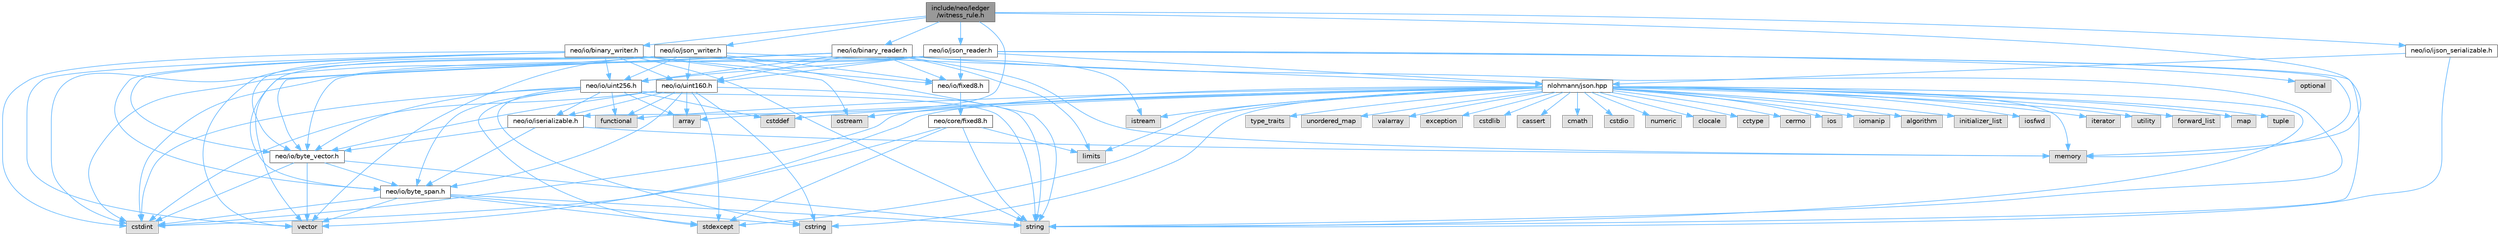 digraph "include/neo/ledger/witness_rule.h"
{
 // LATEX_PDF_SIZE
  bgcolor="transparent";
  edge [fontname=Helvetica,fontsize=10,labelfontname=Helvetica,labelfontsize=10];
  node [fontname=Helvetica,fontsize=10,shape=box,height=0.2,width=0.4];
  Node1 [id="Node000001",label="include/neo/ledger\l/witness_rule.h",height=0.2,width=0.4,color="gray40", fillcolor="grey60", style="filled", fontcolor="black",tooltip=" "];
  Node1 -> Node2 [id="edge118_Node000001_Node000002",color="steelblue1",style="solid",tooltip=" "];
  Node2 [id="Node000002",label="neo/io/binary_reader.h",height=0.2,width=0.4,color="grey40", fillcolor="white", style="filled",URL="$binary__reader_8h.html",tooltip=" "];
  Node2 -> Node3 [id="edge119_Node000002_Node000003",color="steelblue1",style="solid",tooltip=" "];
  Node3 [id="Node000003",label="neo/io/byte_vector.h",height=0.2,width=0.4,color="grey40", fillcolor="white", style="filled",URL="$io_2byte__vector_8h.html",tooltip=" "];
  Node3 -> Node4 [id="edge120_Node000003_Node000004",color="steelblue1",style="solid",tooltip=" "];
  Node4 [id="Node000004",label="neo/io/byte_span.h",height=0.2,width=0.4,color="grey40", fillcolor="white", style="filled",URL="$io_2byte__span_8h.html",tooltip=" "];
  Node4 -> Node5 [id="edge121_Node000004_Node000005",color="steelblue1",style="solid",tooltip=" "];
  Node5 [id="Node000005",label="cstdint",height=0.2,width=0.4,color="grey60", fillcolor="#E0E0E0", style="filled",tooltip=" "];
  Node4 -> Node6 [id="edge122_Node000004_Node000006",color="steelblue1",style="solid",tooltip=" "];
  Node6 [id="Node000006",label="cstring",height=0.2,width=0.4,color="grey60", fillcolor="#E0E0E0", style="filled",tooltip=" "];
  Node4 -> Node7 [id="edge123_Node000004_Node000007",color="steelblue1",style="solid",tooltip=" "];
  Node7 [id="Node000007",label="stdexcept",height=0.2,width=0.4,color="grey60", fillcolor="#E0E0E0", style="filled",tooltip=" "];
  Node4 -> Node8 [id="edge124_Node000004_Node000008",color="steelblue1",style="solid",tooltip=" "];
  Node8 [id="Node000008",label="string",height=0.2,width=0.4,color="grey60", fillcolor="#E0E0E0", style="filled",tooltip=" "];
  Node4 -> Node9 [id="edge125_Node000004_Node000009",color="steelblue1",style="solid",tooltip=" "];
  Node9 [id="Node000009",label="vector",height=0.2,width=0.4,color="grey60", fillcolor="#E0E0E0", style="filled",tooltip=" "];
  Node3 -> Node5 [id="edge126_Node000003_Node000005",color="steelblue1",style="solid",tooltip=" "];
  Node3 -> Node8 [id="edge127_Node000003_Node000008",color="steelblue1",style="solid",tooltip=" "];
  Node3 -> Node9 [id="edge128_Node000003_Node000009",color="steelblue1",style="solid",tooltip=" "];
  Node2 -> Node10 [id="edge129_Node000002_Node000010",color="steelblue1",style="solid",tooltip=" "];
  Node10 [id="Node000010",label="neo/io/fixed8.h",height=0.2,width=0.4,color="grey40", fillcolor="white", style="filled",URL="$io_2fixed8_8h.html",tooltip=" "];
  Node10 -> Node11 [id="edge130_Node000010_Node000011",color="steelblue1",style="solid",tooltip=" "];
  Node11 [id="Node000011",label="neo/core/fixed8.h",height=0.2,width=0.4,color="grey40", fillcolor="white", style="filled",URL="$core_2fixed8_8h.html",tooltip=" "];
  Node11 -> Node5 [id="edge131_Node000011_Node000005",color="steelblue1",style="solid",tooltip=" "];
  Node11 -> Node12 [id="edge132_Node000011_Node000012",color="steelblue1",style="solid",tooltip=" "];
  Node12 [id="Node000012",label="limits",height=0.2,width=0.4,color="grey60", fillcolor="#E0E0E0", style="filled",tooltip=" "];
  Node11 -> Node7 [id="edge133_Node000011_Node000007",color="steelblue1",style="solid",tooltip=" "];
  Node11 -> Node8 [id="edge134_Node000011_Node000008",color="steelblue1",style="solid",tooltip=" "];
  Node2 -> Node13 [id="edge135_Node000002_Node000013",color="steelblue1",style="solid",tooltip=" "];
  Node13 [id="Node000013",label="neo/io/uint160.h",height=0.2,width=0.4,color="grey40", fillcolor="white", style="filled",URL="$uint160_8h.html",tooltip=" "];
  Node13 -> Node4 [id="edge136_Node000013_Node000004",color="steelblue1",style="solid",tooltip=" "];
  Node13 -> Node3 [id="edge137_Node000013_Node000003",color="steelblue1",style="solid",tooltip=" "];
  Node13 -> Node14 [id="edge138_Node000013_Node000014",color="steelblue1",style="solid",tooltip=" "];
  Node14 [id="Node000014",label="neo/io/iserializable.h",height=0.2,width=0.4,color="grey40", fillcolor="white", style="filled",URL="$iserializable_8h.html",tooltip=" "];
  Node14 -> Node4 [id="edge139_Node000014_Node000004",color="steelblue1",style="solid",tooltip=" "];
  Node14 -> Node3 [id="edge140_Node000014_Node000003",color="steelblue1",style="solid",tooltip=" "];
  Node14 -> Node15 [id="edge141_Node000014_Node000015",color="steelblue1",style="solid",tooltip=" "];
  Node15 [id="Node000015",label="memory",height=0.2,width=0.4,color="grey60", fillcolor="#E0E0E0", style="filled",tooltip=" "];
  Node13 -> Node16 [id="edge142_Node000013_Node000016",color="steelblue1",style="solid",tooltip=" "];
  Node16 [id="Node000016",label="array",height=0.2,width=0.4,color="grey60", fillcolor="#E0E0E0", style="filled",tooltip=" "];
  Node13 -> Node5 [id="edge143_Node000013_Node000005",color="steelblue1",style="solid",tooltip=" "];
  Node13 -> Node6 [id="edge144_Node000013_Node000006",color="steelblue1",style="solid",tooltip=" "];
  Node13 -> Node17 [id="edge145_Node000013_Node000017",color="steelblue1",style="solid",tooltip=" "];
  Node17 [id="Node000017",label="functional",height=0.2,width=0.4,color="grey60", fillcolor="#E0E0E0", style="filled",tooltip=" "];
  Node13 -> Node7 [id="edge146_Node000013_Node000007",color="steelblue1",style="solid",tooltip=" "];
  Node13 -> Node8 [id="edge147_Node000013_Node000008",color="steelblue1",style="solid",tooltip=" "];
  Node2 -> Node18 [id="edge148_Node000002_Node000018",color="steelblue1",style="solid",tooltip=" "];
  Node18 [id="Node000018",label="neo/io/uint256.h",height=0.2,width=0.4,color="grey40", fillcolor="white", style="filled",URL="$uint256_8h.html",tooltip=" "];
  Node18 -> Node4 [id="edge149_Node000018_Node000004",color="steelblue1",style="solid",tooltip=" "];
  Node18 -> Node3 [id="edge150_Node000018_Node000003",color="steelblue1",style="solid",tooltip=" "];
  Node18 -> Node14 [id="edge151_Node000018_Node000014",color="steelblue1",style="solid",tooltip=" "];
  Node18 -> Node16 [id="edge152_Node000018_Node000016",color="steelblue1",style="solid",tooltip=" "];
  Node18 -> Node19 [id="edge153_Node000018_Node000019",color="steelblue1",style="solid",tooltip=" "];
  Node19 [id="Node000019",label="cstddef",height=0.2,width=0.4,color="grey60", fillcolor="#E0E0E0", style="filled",tooltip=" "];
  Node18 -> Node5 [id="edge154_Node000018_Node000005",color="steelblue1",style="solid",tooltip=" "];
  Node18 -> Node6 [id="edge155_Node000018_Node000006",color="steelblue1",style="solid",tooltip=" "];
  Node18 -> Node17 [id="edge156_Node000018_Node000017",color="steelblue1",style="solid",tooltip=" "];
  Node18 -> Node7 [id="edge157_Node000018_Node000007",color="steelblue1",style="solid",tooltip=" "];
  Node18 -> Node8 [id="edge158_Node000018_Node000008",color="steelblue1",style="solid",tooltip=" "];
  Node2 -> Node5 [id="edge159_Node000002_Node000005",color="steelblue1",style="solid",tooltip=" "];
  Node2 -> Node20 [id="edge160_Node000002_Node000020",color="steelblue1",style="solid",tooltip=" "];
  Node20 [id="Node000020",label="istream",height=0.2,width=0.4,color="grey60", fillcolor="#E0E0E0", style="filled",tooltip=" "];
  Node2 -> Node12 [id="edge161_Node000002_Node000012",color="steelblue1",style="solid",tooltip=" "];
  Node2 -> Node15 [id="edge162_Node000002_Node000015",color="steelblue1",style="solid",tooltip=" "];
  Node2 -> Node8 [id="edge163_Node000002_Node000008",color="steelblue1",style="solid",tooltip=" "];
  Node2 -> Node9 [id="edge164_Node000002_Node000009",color="steelblue1",style="solid",tooltip=" "];
  Node1 -> Node21 [id="edge165_Node000001_Node000021",color="steelblue1",style="solid",tooltip=" "];
  Node21 [id="Node000021",label="neo/io/binary_writer.h",height=0.2,width=0.4,color="grey40", fillcolor="white", style="filled",URL="$binary__writer_8h.html",tooltip=" "];
  Node21 -> Node4 [id="edge166_Node000021_Node000004",color="steelblue1",style="solid",tooltip=" "];
  Node21 -> Node3 [id="edge167_Node000021_Node000003",color="steelblue1",style="solid",tooltip=" "];
  Node21 -> Node10 [id="edge168_Node000021_Node000010",color="steelblue1",style="solid",tooltip=" "];
  Node21 -> Node13 [id="edge169_Node000021_Node000013",color="steelblue1",style="solid",tooltip=" "];
  Node21 -> Node18 [id="edge170_Node000021_Node000018",color="steelblue1",style="solid",tooltip=" "];
  Node21 -> Node5 [id="edge171_Node000021_Node000005",color="steelblue1",style="solid",tooltip=" "];
  Node21 -> Node22 [id="edge172_Node000021_Node000022",color="steelblue1",style="solid",tooltip=" "];
  Node22 [id="Node000022",label="ostream",height=0.2,width=0.4,color="grey60", fillcolor="#E0E0E0", style="filled",tooltip=" "];
  Node21 -> Node8 [id="edge173_Node000021_Node000008",color="steelblue1",style="solid",tooltip=" "];
  Node21 -> Node9 [id="edge174_Node000021_Node000009",color="steelblue1",style="solid",tooltip=" "];
  Node1 -> Node23 [id="edge175_Node000001_Node000023",color="steelblue1",style="solid",tooltip=" "];
  Node23 [id="Node000023",label="neo/io/ijson_serializable.h",height=0.2,width=0.4,color="grey40", fillcolor="white", style="filled",URL="$ijson__serializable_8h.html",tooltip=" "];
  Node23 -> Node24 [id="edge176_Node000023_Node000024",color="steelblue1",style="solid",tooltip=" "];
  Node24 [id="Node000024",label="nlohmann/json.hpp",height=0.2,width=0.4,color="grey40", fillcolor="white", style="filled",URL="$json_8hpp.html",tooltip=" "];
  Node24 -> Node25 [id="edge177_Node000024_Node000025",color="steelblue1",style="solid",tooltip=" "];
  Node25 [id="Node000025",label="algorithm",height=0.2,width=0.4,color="grey60", fillcolor="#E0E0E0", style="filled",tooltip=" "];
  Node24 -> Node19 [id="edge178_Node000024_Node000019",color="steelblue1",style="solid",tooltip=" "];
  Node24 -> Node17 [id="edge179_Node000024_Node000017",color="steelblue1",style="solid",tooltip=" "];
  Node24 -> Node26 [id="edge180_Node000024_Node000026",color="steelblue1",style="solid",tooltip=" "];
  Node26 [id="Node000026",label="initializer_list",height=0.2,width=0.4,color="grey60", fillcolor="#E0E0E0", style="filled",tooltip=" "];
  Node24 -> Node27 [id="edge181_Node000024_Node000027",color="steelblue1",style="solid",tooltip=" "];
  Node27 [id="Node000027",label="iosfwd",height=0.2,width=0.4,color="grey60", fillcolor="#E0E0E0", style="filled",tooltip=" "];
  Node24 -> Node28 [id="edge182_Node000024_Node000028",color="steelblue1",style="solid",tooltip=" "];
  Node28 [id="Node000028",label="iterator",height=0.2,width=0.4,color="grey60", fillcolor="#E0E0E0", style="filled",tooltip=" "];
  Node24 -> Node15 [id="edge183_Node000024_Node000015",color="steelblue1",style="solid",tooltip=" "];
  Node24 -> Node8 [id="edge184_Node000024_Node000008",color="steelblue1",style="solid",tooltip=" "];
  Node24 -> Node29 [id="edge185_Node000024_Node000029",color="steelblue1",style="solid",tooltip=" "];
  Node29 [id="Node000029",label="utility",height=0.2,width=0.4,color="grey60", fillcolor="#E0E0E0", style="filled",tooltip=" "];
  Node24 -> Node9 [id="edge186_Node000024_Node000009",color="steelblue1",style="solid",tooltip=" "];
  Node24 -> Node16 [id="edge187_Node000024_Node000016",color="steelblue1",style="solid",tooltip=" "];
  Node24 -> Node30 [id="edge188_Node000024_Node000030",color="steelblue1",style="solid",tooltip=" "];
  Node30 [id="Node000030",label="forward_list",height=0.2,width=0.4,color="grey60", fillcolor="#E0E0E0", style="filled",tooltip=" "];
  Node24 -> Node31 [id="edge189_Node000024_Node000031",color="steelblue1",style="solid",tooltip=" "];
  Node31 [id="Node000031",label="map",height=0.2,width=0.4,color="grey60", fillcolor="#E0E0E0", style="filled",tooltip=" "];
  Node24 -> Node32 [id="edge190_Node000024_Node000032",color="steelblue1",style="solid",tooltip=" "];
  Node32 [id="Node000032",label="tuple",height=0.2,width=0.4,color="grey60", fillcolor="#E0E0E0", style="filled",tooltip=" "];
  Node24 -> Node33 [id="edge191_Node000024_Node000033",color="steelblue1",style="solid",tooltip=" "];
  Node33 [id="Node000033",label="type_traits",height=0.2,width=0.4,color="grey60", fillcolor="#E0E0E0", style="filled",tooltip=" "];
  Node24 -> Node34 [id="edge192_Node000024_Node000034",color="steelblue1",style="solid",tooltip=" "];
  Node34 [id="Node000034",label="unordered_map",height=0.2,width=0.4,color="grey60", fillcolor="#E0E0E0", style="filled",tooltip=" "];
  Node24 -> Node35 [id="edge193_Node000024_Node000035",color="steelblue1",style="solid",tooltip=" "];
  Node35 [id="Node000035",label="valarray",height=0.2,width=0.4,color="grey60", fillcolor="#E0E0E0", style="filled",tooltip=" "];
  Node24 -> Node36 [id="edge194_Node000024_Node000036",color="steelblue1",style="solid",tooltip=" "];
  Node36 [id="Node000036",label="exception",height=0.2,width=0.4,color="grey60", fillcolor="#E0E0E0", style="filled",tooltip=" "];
  Node24 -> Node7 [id="edge195_Node000024_Node000007",color="steelblue1",style="solid",tooltip=" "];
  Node24 -> Node5 [id="edge196_Node000024_Node000005",color="steelblue1",style="solid",tooltip=" "];
  Node24 -> Node37 [id="edge197_Node000024_Node000037",color="steelblue1",style="solid",tooltip=" "];
  Node37 [id="Node000037",label="cstdlib",height=0.2,width=0.4,color="grey60", fillcolor="#E0E0E0", style="filled",tooltip=" "];
  Node24 -> Node38 [id="edge198_Node000024_Node000038",color="steelblue1",style="solid",tooltip=" "];
  Node38 [id="Node000038",label="cassert",height=0.2,width=0.4,color="grey60", fillcolor="#E0E0E0", style="filled",tooltip=" "];
  Node24 -> Node12 [id="edge199_Node000024_Node000012",color="steelblue1",style="solid",tooltip=" "];
  Node24 -> Node6 [id="edge200_Node000024_Node000006",color="steelblue1",style="solid",tooltip=" "];
  Node24 -> Node39 [id="edge201_Node000024_Node000039",color="steelblue1",style="solid",tooltip=" "];
  Node39 [id="Node000039",label="cmath",height=0.2,width=0.4,color="grey60", fillcolor="#E0E0E0", style="filled",tooltip=" "];
  Node24 -> Node40 [id="edge202_Node000024_Node000040",color="steelblue1",style="solid",tooltip=" "];
  Node40 [id="Node000040",label="cstdio",height=0.2,width=0.4,color="grey60", fillcolor="#E0E0E0", style="filled",tooltip=" "];
  Node24 -> Node41 [id="edge203_Node000024_Node000041",color="steelblue1",style="solid",tooltip=" "];
  Node41 [id="Node000041",label="numeric",height=0.2,width=0.4,color="grey60", fillcolor="#E0E0E0", style="filled",tooltip=" "];
  Node24 -> Node20 [id="edge204_Node000024_Node000020",color="steelblue1",style="solid",tooltip=" "];
  Node24 -> Node42 [id="edge205_Node000024_Node000042",color="steelblue1",style="solid",tooltip=" "];
  Node42 [id="Node000042",label="clocale",height=0.2,width=0.4,color="grey60", fillcolor="#E0E0E0", style="filled",tooltip=" "];
  Node24 -> Node43 [id="edge206_Node000024_Node000043",color="steelblue1",style="solid",tooltip=" "];
  Node43 [id="Node000043",label="cctype",height=0.2,width=0.4,color="grey60", fillcolor="#E0E0E0", style="filled",tooltip=" "];
  Node24 -> Node44 [id="edge207_Node000024_Node000044",color="steelblue1",style="solid",tooltip=" "];
  Node44 [id="Node000044",label="cerrno",height=0.2,width=0.4,color="grey60", fillcolor="#E0E0E0", style="filled",tooltip=" "];
  Node24 -> Node45 [id="edge208_Node000024_Node000045",color="steelblue1",style="solid",tooltip=" "];
  Node45 [id="Node000045",label="ios",height=0.2,width=0.4,color="grey60", fillcolor="#E0E0E0", style="filled",tooltip=" "];
  Node24 -> Node22 [id="edge209_Node000024_Node000022",color="steelblue1",style="solid",tooltip=" "];
  Node24 -> Node46 [id="edge210_Node000024_Node000046",color="steelblue1",style="solid",tooltip=" "];
  Node46 [id="Node000046",label="iomanip",height=0.2,width=0.4,color="grey60", fillcolor="#E0E0E0", style="filled",tooltip=" "];
  Node23 -> Node8 [id="edge211_Node000023_Node000008",color="steelblue1",style="solid",tooltip=" "];
  Node1 -> Node14 [id="edge212_Node000001_Node000014",color="steelblue1",style="solid",tooltip=" "];
  Node1 -> Node47 [id="edge213_Node000001_Node000047",color="steelblue1",style="solid",tooltip=" "];
  Node47 [id="Node000047",label="neo/io/json_reader.h",height=0.2,width=0.4,color="grey40", fillcolor="white", style="filled",URL="$json__reader_8h.html",tooltip=" "];
  Node47 -> Node3 [id="edge214_Node000047_Node000003",color="steelblue1",style="solid",tooltip=" "];
  Node47 -> Node10 [id="edge215_Node000047_Node000010",color="steelblue1",style="solid",tooltip=" "];
  Node47 -> Node13 [id="edge216_Node000047_Node000013",color="steelblue1",style="solid",tooltip=" "];
  Node47 -> Node18 [id="edge217_Node000047_Node000018",color="steelblue1",style="solid",tooltip=" "];
  Node47 -> Node5 [id="edge218_Node000047_Node000005",color="steelblue1",style="solid",tooltip=" "];
  Node47 -> Node15 [id="edge219_Node000047_Node000015",color="steelblue1",style="solid",tooltip=" "];
  Node47 -> Node24 [id="edge220_Node000047_Node000024",color="steelblue1",style="solid",tooltip=" "];
  Node47 -> Node48 [id="edge221_Node000047_Node000048",color="steelblue1",style="solid",tooltip=" "];
  Node48 [id="Node000048",label="optional",height=0.2,width=0.4,color="grey60", fillcolor="#E0E0E0", style="filled",tooltip=" "];
  Node47 -> Node8 [id="edge222_Node000047_Node000008",color="steelblue1",style="solid",tooltip=" "];
  Node47 -> Node9 [id="edge223_Node000047_Node000009",color="steelblue1",style="solid",tooltip=" "];
  Node1 -> Node49 [id="edge224_Node000001_Node000049",color="steelblue1",style="solid",tooltip=" "];
  Node49 [id="Node000049",label="neo/io/json_writer.h",height=0.2,width=0.4,color="grey40", fillcolor="white", style="filled",URL="$json__writer_8h.html",tooltip=" "];
  Node49 -> Node4 [id="edge225_Node000049_Node000004",color="steelblue1",style="solid",tooltip=" "];
  Node49 -> Node3 [id="edge226_Node000049_Node000003",color="steelblue1",style="solid",tooltip=" "];
  Node49 -> Node10 [id="edge227_Node000049_Node000010",color="steelblue1",style="solid",tooltip=" "];
  Node49 -> Node13 [id="edge228_Node000049_Node000013",color="steelblue1",style="solid",tooltip=" "];
  Node49 -> Node18 [id="edge229_Node000049_Node000018",color="steelblue1",style="solid",tooltip=" "];
  Node49 -> Node5 [id="edge230_Node000049_Node000005",color="steelblue1",style="solid",tooltip=" "];
  Node49 -> Node24 [id="edge231_Node000049_Node000024",color="steelblue1",style="solid",tooltip=" "];
  Node49 -> Node8 [id="edge232_Node000049_Node000008",color="steelblue1",style="solid",tooltip=" "];
  Node49 -> Node9 [id="edge233_Node000049_Node000009",color="steelblue1",style="solid",tooltip=" "];
  Node1 -> Node15 [id="edge234_Node000001_Node000015",color="steelblue1",style="solid",tooltip=" "];
}

